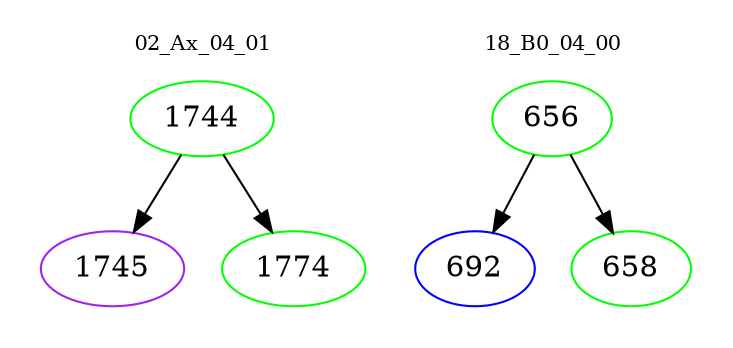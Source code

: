 digraph{
subgraph cluster_0 {
color = white
label = "02_Ax_04_01";
fontsize=10;
T0_1744 [label="1744", color="green"]
T0_1744 -> T0_1745 [color="black"]
T0_1745 [label="1745", color="purple"]
T0_1744 -> T0_1774 [color="black"]
T0_1774 [label="1774", color="green"]
}
subgraph cluster_1 {
color = white
label = "18_B0_04_00";
fontsize=10;
T1_656 [label="656", color="green"]
T1_656 -> T1_692 [color="black"]
T1_692 [label="692", color="blue"]
T1_656 -> T1_658 [color="black"]
T1_658 [label="658", color="green"]
}
}
